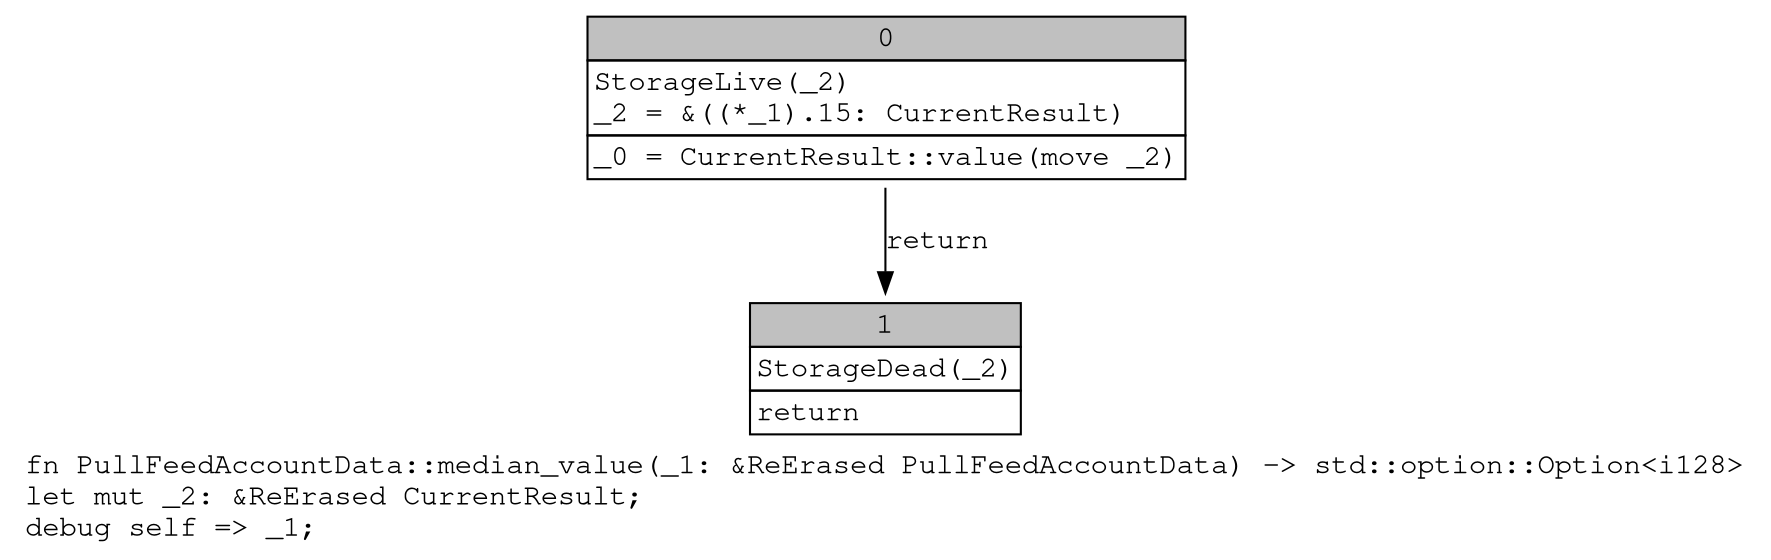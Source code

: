 digraph Mir_0_25 {
    graph [fontname="Courier, monospace"];
    node [fontname="Courier, monospace"];
    edge [fontname="Courier, monospace"];
    label=<fn PullFeedAccountData::median_value(_1: &amp;ReErased PullFeedAccountData) -&gt; std::option::Option&lt;i128&gt;<br align="left"/>let mut _2: &amp;ReErased CurrentResult;<br align="left"/>debug self =&gt; _1;<br align="left"/>>;
    bb0__0_25 [shape="none", label=<<table border="0" cellborder="1" cellspacing="0"><tr><td bgcolor="gray" align="center" colspan="1">0</td></tr><tr><td align="left" balign="left">StorageLive(_2)<br/>_2 = &amp;((*_1).15: CurrentResult)<br/></td></tr><tr><td align="left">_0 = CurrentResult::value(move _2)</td></tr></table>>];
    bb1__0_25 [shape="none", label=<<table border="0" cellborder="1" cellspacing="0"><tr><td bgcolor="gray" align="center" colspan="1">1</td></tr><tr><td align="left" balign="left">StorageDead(_2)<br/></td></tr><tr><td align="left">return</td></tr></table>>];
    bb0__0_25 -> bb1__0_25 [label="return"];
}
